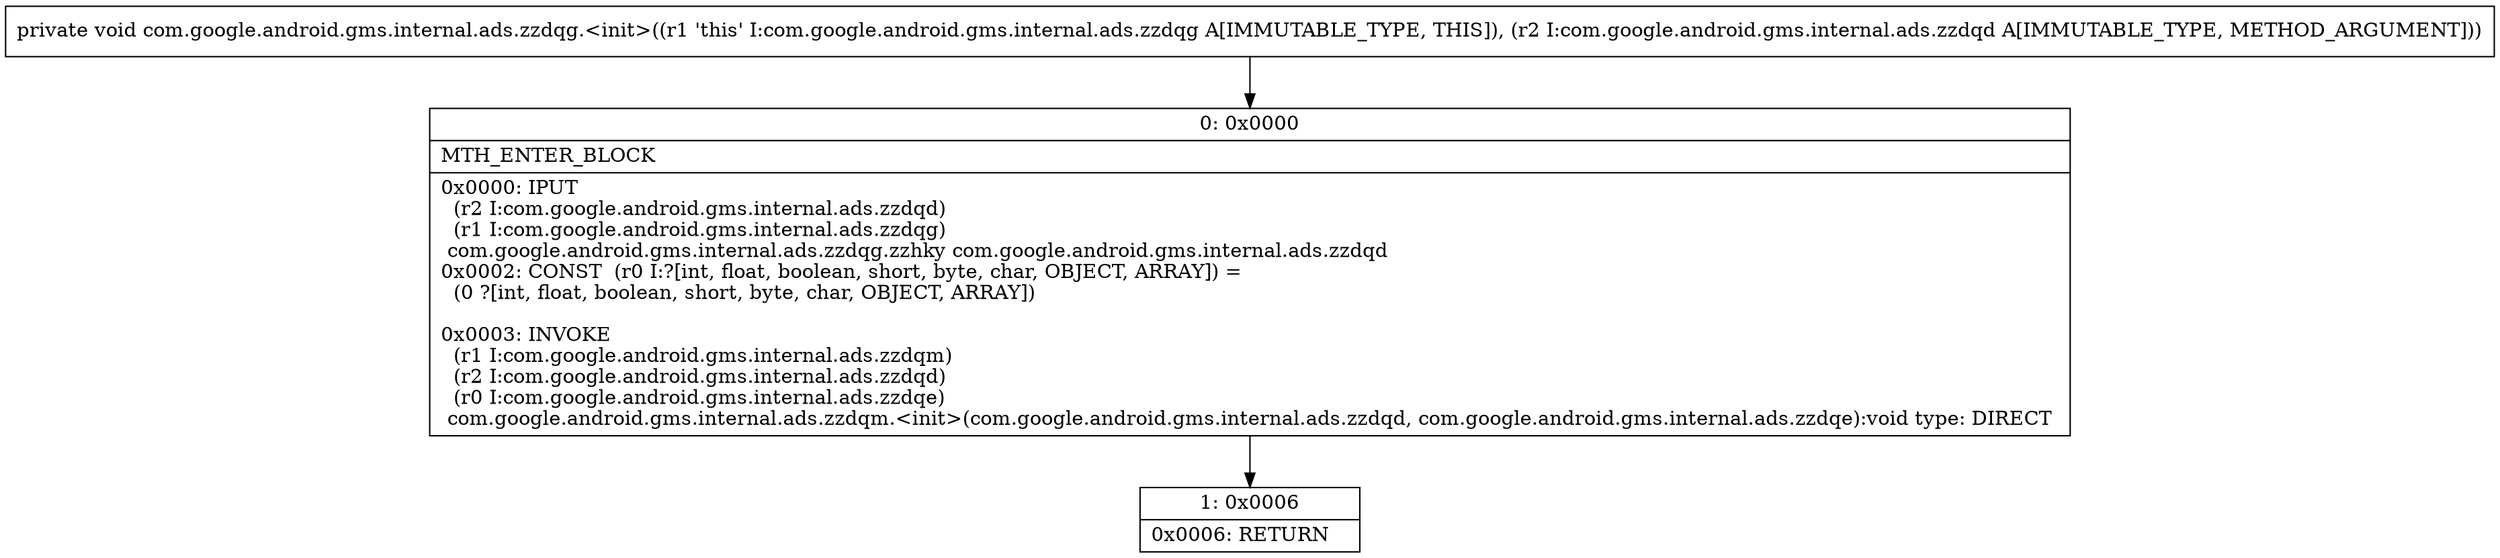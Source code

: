 digraph "CFG forcom.google.android.gms.internal.ads.zzdqg.\<init\>(Lcom\/google\/android\/gms\/internal\/ads\/zzdqd;)V" {
Node_0 [shape=record,label="{0\:\ 0x0000|MTH_ENTER_BLOCK\l|0x0000: IPUT  \l  (r2 I:com.google.android.gms.internal.ads.zzdqd)\l  (r1 I:com.google.android.gms.internal.ads.zzdqg)\l com.google.android.gms.internal.ads.zzdqg.zzhky com.google.android.gms.internal.ads.zzdqd \l0x0002: CONST  (r0 I:?[int, float, boolean, short, byte, char, OBJECT, ARRAY]) = \l  (0 ?[int, float, boolean, short, byte, char, OBJECT, ARRAY])\l \l0x0003: INVOKE  \l  (r1 I:com.google.android.gms.internal.ads.zzdqm)\l  (r2 I:com.google.android.gms.internal.ads.zzdqd)\l  (r0 I:com.google.android.gms.internal.ads.zzdqe)\l com.google.android.gms.internal.ads.zzdqm.\<init\>(com.google.android.gms.internal.ads.zzdqd, com.google.android.gms.internal.ads.zzdqe):void type: DIRECT \l}"];
Node_1 [shape=record,label="{1\:\ 0x0006|0x0006: RETURN   \l}"];
MethodNode[shape=record,label="{private void com.google.android.gms.internal.ads.zzdqg.\<init\>((r1 'this' I:com.google.android.gms.internal.ads.zzdqg A[IMMUTABLE_TYPE, THIS]), (r2 I:com.google.android.gms.internal.ads.zzdqd A[IMMUTABLE_TYPE, METHOD_ARGUMENT])) }"];
MethodNode -> Node_0;
Node_0 -> Node_1;
}


